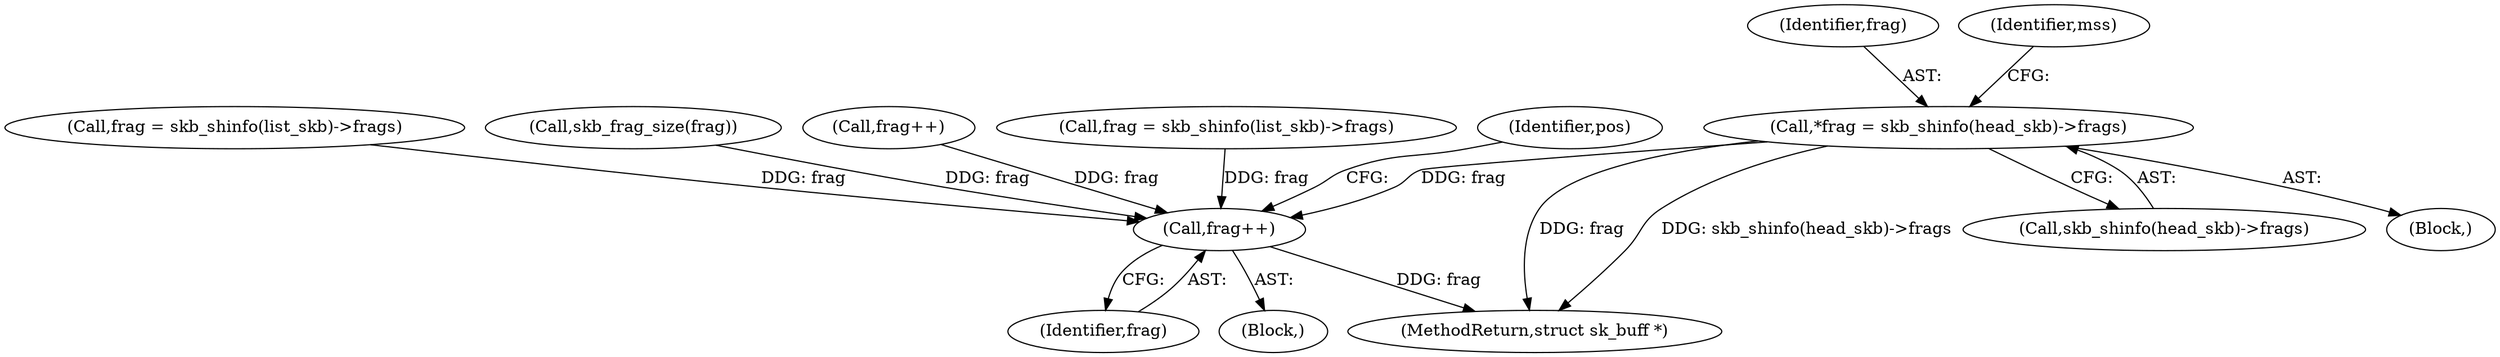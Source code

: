 digraph "0_linux_1fd819ecb90cc9b822cd84d3056ddba315d3340f@pointer" {
"1000120" [label="(Call,*frag = skb_shinfo(head_skb)->frags)"];
"1000611" [label="(Call,frag++)"];
"1000120" [label="(Call,*frag = skb_shinfo(head_skb)->frags)"];
"1000289" [label="(Call,frag = skb_shinfo(list_skb)->frags)"];
"1000315" [label="(Call,skb_frag_size(frag))"];
"1000690" [label="(MethodReturn,struct sk_buff *)"];
"1000331" [label="(Call,frag++)"];
"1000530" [label="(Call,frag = skb_shinfo(list_skb)->frags)"];
"1000612" [label="(Identifier,frag)"];
"1000122" [label="(Call,skb_shinfo(head_skb)->frags)"];
"1000614" [label="(Identifier,pos)"];
"1000121" [label="(Identifier,frag)"];
"1000103" [label="(Block,)"];
"1000611" [label="(Call,frag++)"];
"1000128" [label="(Identifier,mss)"];
"1000608" [label="(Block,)"];
"1000120" -> "1000103"  [label="AST: "];
"1000120" -> "1000122"  [label="CFG: "];
"1000121" -> "1000120"  [label="AST: "];
"1000122" -> "1000120"  [label="AST: "];
"1000128" -> "1000120"  [label="CFG: "];
"1000120" -> "1000690"  [label="DDG: frag"];
"1000120" -> "1000690"  [label="DDG: skb_shinfo(head_skb)->frags"];
"1000120" -> "1000611"  [label="DDG: frag"];
"1000611" -> "1000608"  [label="AST: "];
"1000611" -> "1000612"  [label="CFG: "];
"1000612" -> "1000611"  [label="AST: "];
"1000614" -> "1000611"  [label="CFG: "];
"1000611" -> "1000690"  [label="DDG: frag"];
"1000289" -> "1000611"  [label="DDG: frag"];
"1000315" -> "1000611"  [label="DDG: frag"];
"1000530" -> "1000611"  [label="DDG: frag"];
"1000331" -> "1000611"  [label="DDG: frag"];
}
